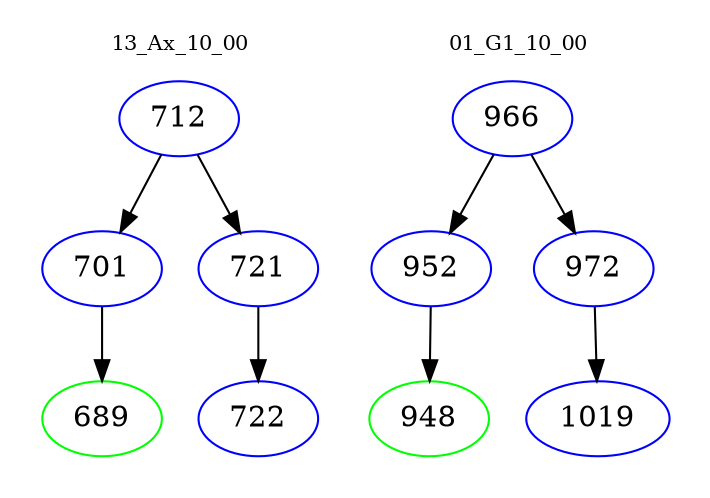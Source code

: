 digraph{
subgraph cluster_0 {
color = white
label = "13_Ax_10_00";
fontsize=10;
T0_712 [label="712", color="blue"]
T0_712 -> T0_701 [color="black"]
T0_701 [label="701", color="blue"]
T0_701 -> T0_689 [color="black"]
T0_689 [label="689", color="green"]
T0_712 -> T0_721 [color="black"]
T0_721 [label="721", color="blue"]
T0_721 -> T0_722 [color="black"]
T0_722 [label="722", color="blue"]
}
subgraph cluster_1 {
color = white
label = "01_G1_10_00";
fontsize=10;
T1_966 [label="966", color="blue"]
T1_966 -> T1_952 [color="black"]
T1_952 [label="952", color="blue"]
T1_952 -> T1_948 [color="black"]
T1_948 [label="948", color="green"]
T1_966 -> T1_972 [color="black"]
T1_972 [label="972", color="blue"]
T1_972 -> T1_1019 [color="black"]
T1_1019 [label="1019", color="blue"]
}
}

